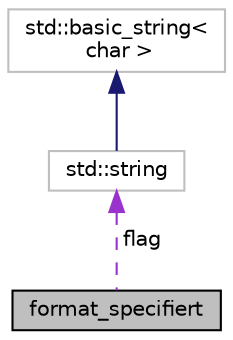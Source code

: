digraph "format_specifiert"
{
 // LATEX_PDF_SIZE
  bgcolor="transparent";
  edge [fontname="Helvetica",fontsize="10",labelfontname="Helvetica",labelfontsize="10"];
  node [fontname="Helvetica",fontsize="10",shape=record];
  Node1 [label="format_specifiert",height=0.2,width=0.4,color="black", fillcolor="grey75", style="filled", fontcolor="black",tooltip="Field names follow the OpenJDK implementation: http://hg.openjdk.java.net/jdk7/jdk7/jdk/file/9b8c96f9..."];
  Node2 -> Node1 [dir="back",color="darkorchid3",fontsize="10",style="dashed",label=" flag" ,fontname="Helvetica"];
  Node2 [label="std::string",height=0.2,width=0.4,color="grey75",tooltip="STL class."];
  Node3 -> Node2 [dir="back",color="midnightblue",fontsize="10",style="solid",fontname="Helvetica"];
  Node3 [label="std::basic_string\<\l char \>",height=0.2,width=0.4,color="grey75",tooltip="STL class."];
}
